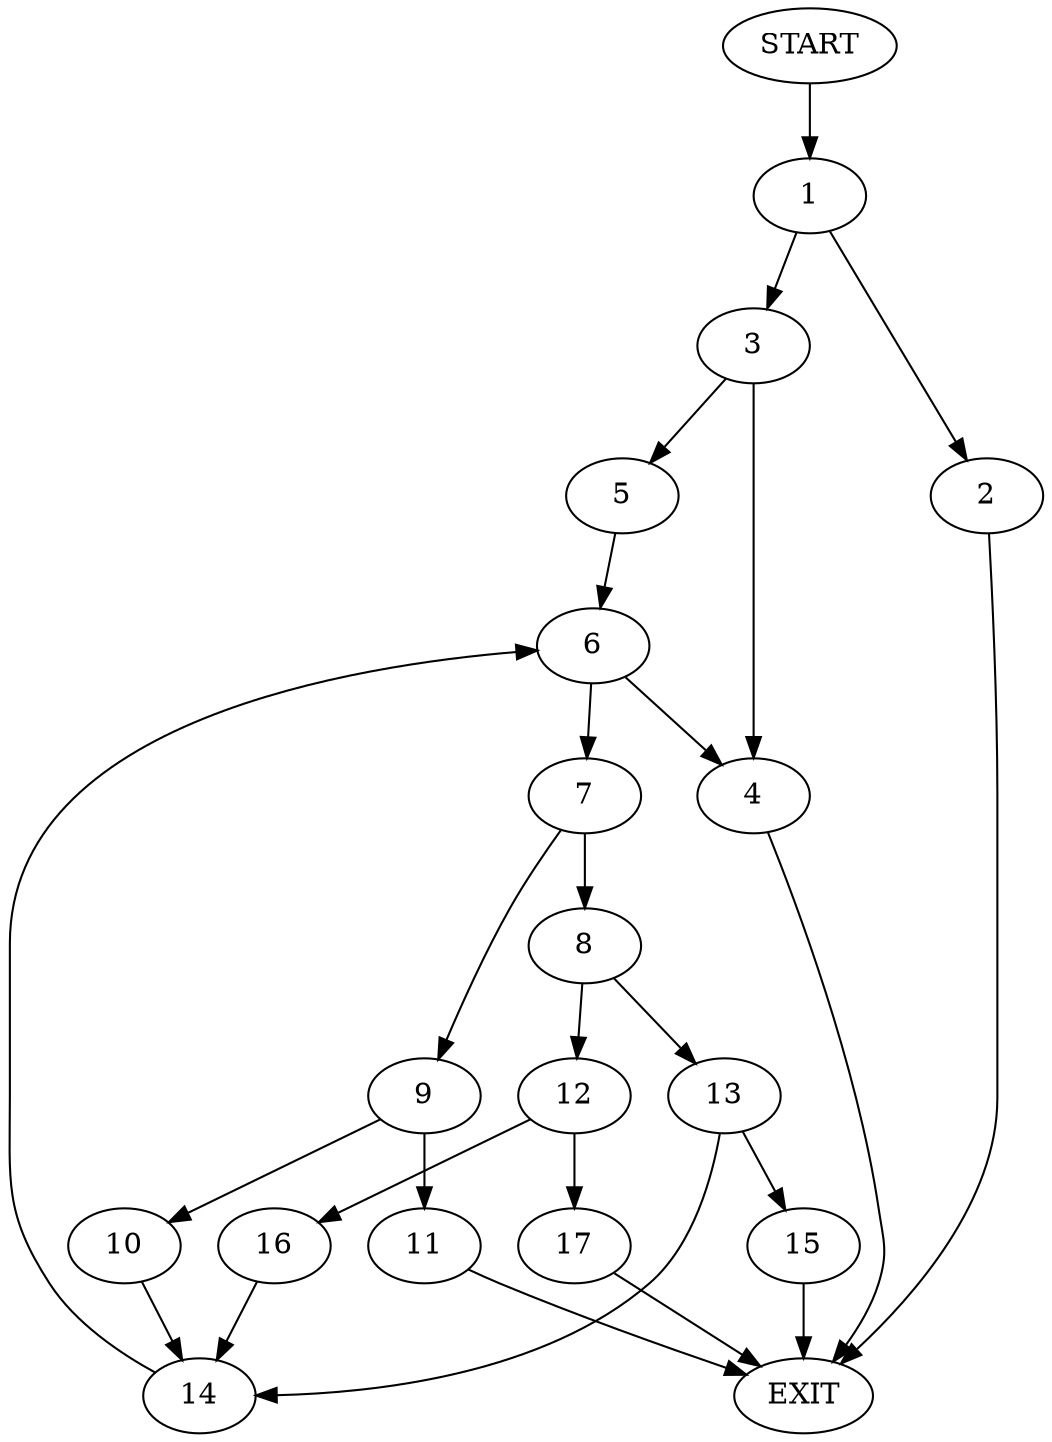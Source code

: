 digraph {
0 [label="START"]
18 [label="EXIT"]
0 -> 1
1 -> 2
1 -> 3
3 -> 4
3 -> 5
2 -> 18
4 -> 18
5 -> 6
6 -> 4
6 -> 7
7 -> 8
7 -> 9
9 -> 10
9 -> 11
8 -> 12
8 -> 13
10 -> 14
11 -> 18
14 -> 6
13 -> 14
13 -> 15
12 -> 16
12 -> 17
16 -> 14
17 -> 18
15 -> 18
}
